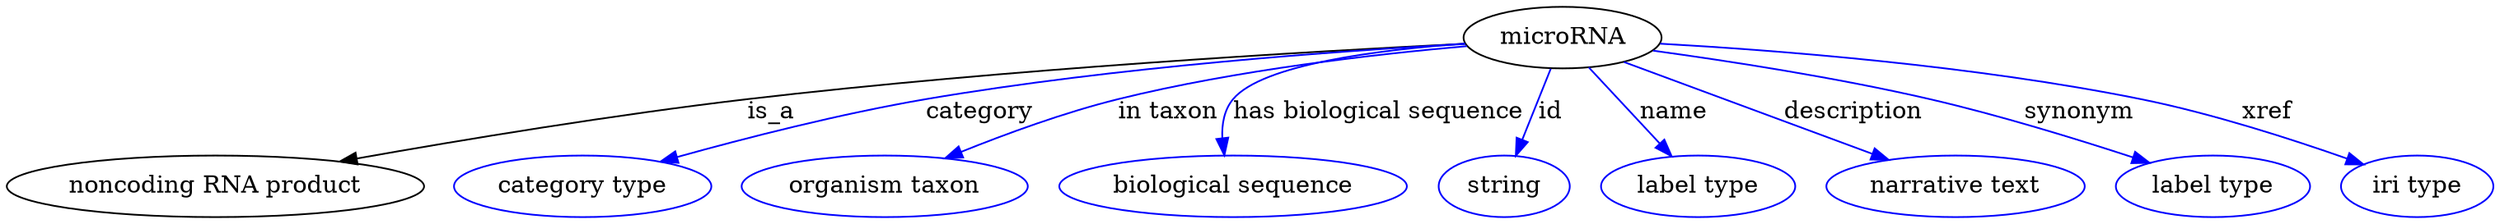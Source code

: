 digraph {
	graph [bb="0,0,1180.5,123"];
	node [label="\N"];
	microRNA	 [height=0.5,
		label=microRNA,
		pos="732.14,105",
		width=1.3902];
	"noncoding RNA product"	 [height=0.5,
		pos="98.141,18",
		width=2.7261];
	microRNA -> "noncoding RNA product"	 [label=is_a,
		lp="370.14,61.5",
		pos="e,160.61,31.972 682.78,101.76 611.21,96.725 474.54,85.803 359.14,69 294.97,59.657 222.66,45.215 170.44,34.081"];
	category	 [color=blue,
		height=0.5,
		label="category type",
		pos="273.14,18",
		width=1.6249];
	microRNA -> category	 [color=blue,
		label=category,
		lp="463.64,61.5",
		pos="e,311.45,31.781 682.89,101.55 624.49,96.863 524.45,86.929 440.14,69 399.43,60.343 354.35,46.302 321.3,35.143",
		style=solid];
	"in taxon"	 [color=blue,
		height=0.5,
		label="organism taxon",
		pos="415.14,18",
		width=1.8234];
	microRNA -> "in taxon"	 [color=blue,
		label="in taxon",
		lp="551.64,61.5",
		pos="e,445.8,34.193 683.78,99.81 642.15,94.546 580.81,84.873 529.14,69 503.69,61.179 476.41,49.123 454.93,38.696",
		style=solid];
	"has biological sequence"	 [color=blue,
		height=0.5,
		label="biological sequence",
		pos="579.14,18",
		width=2.2387];
	microRNA -> "has biological sequence"	 [color=blue,
		label="has biological sequence",
		lp="650.14,61.5",
		pos="e,576.51,36.099 684.49,99.245 646.74,93.652 598.24,83.814 585.14,69 579.66,62.8 577.37,54.393 576.67,46.193",
		style=solid];
	id	 [color=blue,
		height=0.5,
		label=string,
		pos="708.14,18",
		width=0.84854];
	microRNA -> id	 [color=blue,
		label=id,
		lp="727.64,61.5",
		pos="e,713.11,36.003 727.17,86.974 723.89,75.075 719.52,59.251 715.8,45.761",
		style=solid];
	name	 [color=blue,
		height=0.5,
		label="label type",
		pos="802.14,18",
		width=1.2638];
	microRNA -> name	 [color=blue,
		label=name,
		lp="787.64,61.5",
		pos="e,788.24,35.283 746.31,87.394 756.53,74.694 770.47,57.362 781.87,43.198",
		style=solid];
	description	 [color=blue,
		height=0.5,
		label="narrative text",
		pos="923.14,18",
		width=1.6068];
	microRNA -> description	 [color=blue,
		label=description,
		lp="869.64,61.5",
		pos="e,890.44,32.894 763.25,90.828 795.37,76.198 845.68,53.284 881.28,37.07",
		style=solid];
	synonym	 [color=blue,
		height=0.5,
		label="label type",
		pos="1044.1,18",
		width=1.2638];
	microRNA -> synonym	 [color=blue,
		label=synonym,
		lp="976.64,61.5",
		pos="e,1012.3,31.073 777.48,97.342 812.41,91.002 861.75,81.091 904.14,69 937.96,59.353 975.35,45.567 1003,34.759",
		style=solid];
	xref	 [color=blue,
		height=0.5,
		label="iri type",
		pos="1144.1,18",
		width=1.011];
	microRNA -> xref	 [color=blue,
		label=xref,
		lp="1064.1,61.5",
		pos="e,1117,30.191 781.47,101.71 836.78,97.284 928.85,87.711 1006.1,69 1041.4,60.463 1080,45.696 1107.4,34.243",
		style=solid];
}
